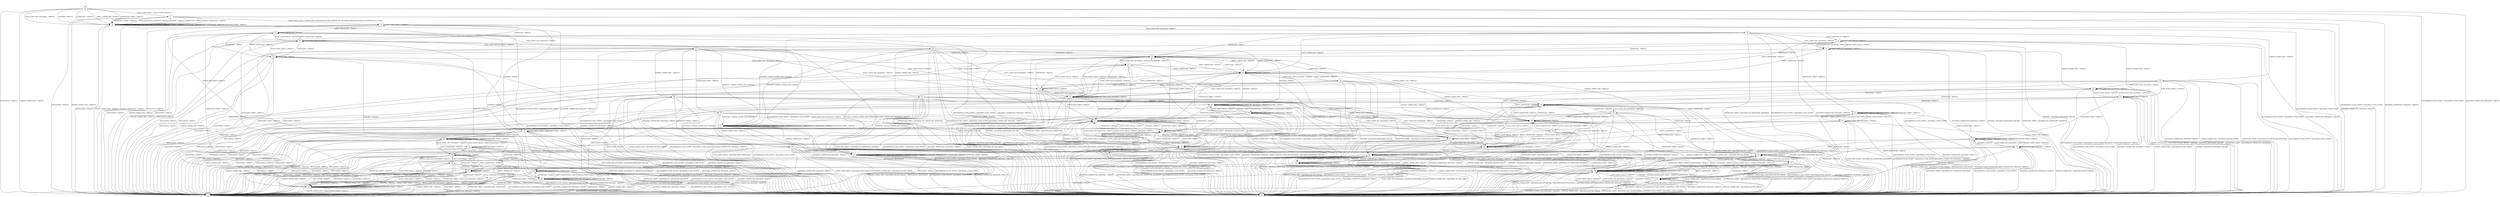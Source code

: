 digraph h8 {
s0 [label="s0"];
s1 [label="s1"];
s2 [label="s2"];
s3 [label="s3"];
s4 [label="s4"];
s5 [label="s5"];
s6 [label="s6"];
s7 [label="s7"];
s23 [label="s23"];
s24 [label="s24"];
s46 [label="s46"];
s8 [label="s8"];
s9 [label="s9"];
s10 [label="s10"];
s11 [label="s11"];
s12 [label="s12"];
s20 [label="s20"];
s29 [label="s29"];
s30 [label="s30"];
s31 [label="s31"];
s37 [label="s37"];
s38 [label="s38"];
s43 [label="s43"];
s53 [label="s53"];
s61 [label="s61"];
s62 [label="s62"];
s13 [label="s13"];
s14 [label="s14"];
s15 [label="s15"];
s16 [label="s16"];
s17 [label="s17"];
s21 [label="s21"];
s22 [label="s22"];
s25 [label="s25"];
s34 [label="s34"];
s35 [label="s35"];
s39 [label="s39"];
s40 [label="s40"];
s41 [label="s41"];
s47 [label="s47"];
s58 [label="s58"];
s59 [label="s59"];
s18 [label="s18"];
s19 [label="s19"];
s26 [label="s26"];
s28 [label="s28"];
s32 [label="s32"];
s36 [label="s36"];
s42 [label="s42"];
s44 [label="s44"];
s48 [label="s48"];
s49 [label="s49"];
s50 [label="s50"];
s60 [label="s60"];
s27 [label="s27"];
s33 [label="s33"];
s45 [label="s45"];
s51 [label="s51"];
s52 [label="s52"];
s54 [label="s54"];
s55 [label="s55"];
s56 [label="s56"];
s57 [label="s57"];
s0 -> s1 [label="ECDH_CLIENT_HELLO / HELLO_VERIFY_REQUEST+"];
s0 -> s2 [label="ECDH_CLIENT_KEY_EXCHANGE / TIMEOUT"];
s0 -> s3 [label="CHANGE_CIPHER_SPEC / TIMEOUT"];
s0 -> s2 [label="FINISHED / TIMEOUT"];
s0 -> s3 [label="APPLICATION / TIMEOUT"];
s0 -> s2 [label="CERTIFICATE / TIMEOUT"];
s0 -> s2 [label="EMPTY_CERTIFICATE / TIMEOUT"];
s0 -> s2 [label="CERTIFICATE_VERIFY / TIMEOUT"];
s0 -> s4 [label="Alert(WARNING,CLOSE_NOTIFY) / Alert(FATAL,CLOSE_NOTIFY)"];
s0 -> s4 [label="Alert(FATAL,UNEXPECTED_MESSAGE) / TIMEOUT"];
s1 -> s5 [label="ECDH_CLIENT_HELLO / SERVER_HELLO,CERTIFICATE,ECDHE_SERVER_KEY_EXCHANGE,CERTIFICATE_REQUEST,SERVER_HELLO_DONE"];
s1 -> s2 [label="ECDH_CLIENT_KEY_EXCHANGE / TIMEOUT"];
s1 -> s3 [label="CHANGE_CIPHER_SPEC / TIMEOUT"];
s1 -> s2 [label="FINISHED / TIMEOUT"];
s1 -> s3 [label="APPLICATION / TIMEOUT"];
s1 -> s2 [label="CERTIFICATE / TIMEOUT"];
s1 -> s2 [label="EMPTY_CERTIFICATE / TIMEOUT"];
s1 -> s2 [label="CERTIFICATE_VERIFY / TIMEOUT"];
s1 -> s4 [label="Alert(WARNING,CLOSE_NOTIFY) / Alert(FATAL,CLOSE_NOTIFY)"];
s1 -> s4 [label="Alert(FATAL,UNEXPECTED_MESSAGE) / TIMEOUT"];
s2 -> s2 [label="ECDH_CLIENT_HELLO / TIMEOUT"];
s2 -> s2 [label="ECDH_CLIENT_KEY_EXCHANGE / TIMEOUT"];
s2 -> s3 [label="CHANGE_CIPHER_SPEC / TIMEOUT"];
s2 -> s2 [label="FINISHED / TIMEOUT"];
s2 -> s3 [label="APPLICATION / TIMEOUT"];
s2 -> s2 [label="CERTIFICATE / TIMEOUT"];
s2 -> s2 [label="EMPTY_CERTIFICATE / TIMEOUT"];
s2 -> s2 [label="CERTIFICATE_VERIFY / TIMEOUT"];
s2 -> s4 [label="Alert(WARNING,CLOSE_NOTIFY) / Alert(FATAL,CLOSE_NOTIFY)"];
s2 -> s4 [label="Alert(FATAL,UNEXPECTED_MESSAGE) / TIMEOUT"];
s3 -> s3 [label="ECDH_CLIENT_HELLO / TIMEOUT"];
s3 -> s3 [label="ECDH_CLIENT_KEY_EXCHANGE / TIMEOUT"];
s3 -> s3 [label="CHANGE_CIPHER_SPEC / TIMEOUT"];
s3 -> s3 [label="FINISHED / TIMEOUT"];
s3 -> s3 [label="APPLICATION / TIMEOUT"];
s3 -> s3 [label="CERTIFICATE / TIMEOUT"];
s3 -> s3 [label="EMPTY_CERTIFICATE / TIMEOUT"];
s3 -> s3 [label="CERTIFICATE_VERIFY / TIMEOUT"];
s3 -> s3 [label="Alert(WARNING,CLOSE_NOTIFY) / TIMEOUT"];
s3 -> s3 [label="Alert(FATAL,UNEXPECTED_MESSAGE) / TIMEOUT"];
s4 -> s4 [label="ECDH_CLIENT_HELLO / SOCKET_CLOSED"];
s4 -> s4 [label="ECDH_CLIENT_KEY_EXCHANGE / SOCKET_CLOSED"];
s4 -> s4 [label="CHANGE_CIPHER_SPEC / SOCKET_CLOSED"];
s4 -> s4 [label="FINISHED / SOCKET_CLOSED"];
s4 -> s4 [label="APPLICATION / SOCKET_CLOSED"];
s4 -> s4 [label="CERTIFICATE / SOCKET_CLOSED"];
s4 -> s4 [label="EMPTY_CERTIFICATE / SOCKET_CLOSED"];
s4 -> s4 [label="CERTIFICATE_VERIFY / SOCKET_CLOSED"];
s4 -> s4 [label="Alert(WARNING,CLOSE_NOTIFY) / SOCKET_CLOSED"];
s4 -> s4 [label="Alert(FATAL,UNEXPECTED_MESSAGE) / SOCKET_CLOSED"];
s5 -> s5 [label="ECDH_CLIENT_HELLO / TIMEOUT"];
s5 -> s6 [label="ECDH_CLIENT_KEY_EXCHANGE / TIMEOUT"];
s5 -> s3 [label="CHANGE_CIPHER_SPEC / TIMEOUT"];
s5 -> s7 [label="FINISHED / TIMEOUT"];
s5 -> s3 [label="APPLICATION / TIMEOUT"];
s5 -> s46 [label="CERTIFICATE / TIMEOUT"];
s5 -> s23 [label="EMPTY_CERTIFICATE / TIMEOUT"];
s5 -> s24 [label="CERTIFICATE_VERIFY / TIMEOUT"];
s5 -> s4 [label="Alert(WARNING,CLOSE_NOTIFY) / Alert(FATAL,CLOSE_NOTIFY)"];
s5 -> s4 [label="Alert(FATAL,UNEXPECTED_MESSAGE) / TIMEOUT"];
s6 -> s8 [label="ECDH_CLIENT_HELLO / TIMEOUT"];
s6 -> s9 [label="ECDH_CLIENT_KEY_EXCHANGE / TIMEOUT"];
s6 -> s10 [label="CHANGE_CIPHER_SPEC / TIMEOUT"];
s6 -> s11 [label="FINISHED / CHANGE_CIPHER_SPEC,FINISHED"];
s6 -> s3 [label="APPLICATION / TIMEOUT"];
s6 -> s12 [label="CERTIFICATE / TIMEOUT"];
s6 -> s20 [label="EMPTY_CERTIFICATE / TIMEOUT"];
s6 -> s4 [label="CERTIFICATE_VERIFY / Alert(FATAL,NO_CERTIFICATE_RESERVED)"];
s6 -> s4 [label="Alert(WARNING,CLOSE_NOTIFY) / Alert(FATAL,CLOSE_NOTIFY)"];
s6 -> s4 [label="Alert(FATAL,UNEXPECTED_MESSAGE) / TIMEOUT"];
s7 -> s7 [label="ECDH_CLIENT_HELLO / TIMEOUT"];
s7 -> s4 [label="ECDH_CLIENT_KEY_EXCHANGE / Alert(FATAL,HANDSHAKE_FAILURE)"];
s7 -> s3 [label="CHANGE_CIPHER_SPEC / TIMEOUT"];
s7 -> s7 [label="FINISHED / TIMEOUT"];
s7 -> s3 [label="APPLICATION / TIMEOUT"];
s7 -> s61 [label="CERTIFICATE / TIMEOUT"];
s7 -> s61 [label="EMPTY_CERTIFICATE / TIMEOUT"];
s7 -> s24 [label="CERTIFICATE_VERIFY / TIMEOUT"];
s7 -> s4 [label="Alert(WARNING,CLOSE_NOTIFY) / Alert(FATAL,CLOSE_NOTIFY)"];
s7 -> s4 [label="Alert(FATAL,UNEXPECTED_MESSAGE) / TIMEOUT"];
s23 -> s46 [label="ECDH_CLIENT_HELLO / TIMEOUT"];
s23 -> s29 [label="ECDH_CLIENT_KEY_EXCHANGE / TIMEOUT"];
s23 -> s3 [label="CHANGE_CIPHER_SPEC / TIMEOUT"];
s23 -> s43 [label="FINISHED / TIMEOUT"];
s23 -> s3 [label="APPLICATION / TIMEOUT"];
s23 -> s30 [label="CERTIFICATE / TIMEOUT"];
s23 -> s23 [label="EMPTY_CERTIFICATE / TIMEOUT"];
s23 -> s62 [label="CERTIFICATE_VERIFY / TIMEOUT"];
s23 -> s4 [label="Alert(WARNING,CLOSE_NOTIFY) / Alert(FATAL,CLOSE_NOTIFY)"];
s23 -> s4 [label="Alert(FATAL,UNEXPECTED_MESSAGE) / TIMEOUT"];
s24 -> s24 [label="ECDH_CLIENT_HELLO / TIMEOUT"];
s24 -> s31 [label="ECDH_CLIENT_KEY_EXCHANGE / TIMEOUT"];
s24 -> s3 [label="CHANGE_CIPHER_SPEC / TIMEOUT"];
s24 -> s24 [label="FINISHED / TIMEOUT"];
s24 -> s3 [label="APPLICATION / TIMEOUT"];
s24 -> s37 [label="CERTIFICATE / TIMEOUT"];
s24 -> s38 [label="EMPTY_CERTIFICATE / TIMEOUT"];
s24 -> s24 [label="CERTIFICATE_VERIFY / TIMEOUT"];
s24 -> s4 [label="Alert(WARNING,CLOSE_NOTIFY) / Alert(FATAL,CLOSE_NOTIFY)"];
s24 -> s4 [label="Alert(FATAL,UNEXPECTED_MESSAGE) / TIMEOUT"];
s46 -> s46 [label="ECDH_CLIENT_HELLO / TIMEOUT"];
s46 -> s53 [label="ECDH_CLIENT_KEY_EXCHANGE / TIMEOUT"];
s46 -> s3 [label="CHANGE_CIPHER_SPEC / TIMEOUT"];
s46 -> s43 [label="FINISHED / TIMEOUT"];
s46 -> s3 [label="APPLICATION / TIMEOUT"];
s46 -> s30 [label="CERTIFICATE / TIMEOUT"];
s46 -> s23 [label="EMPTY_CERTIFICATE / TIMEOUT"];
s46 -> s62 [label="CERTIFICATE_VERIFY / TIMEOUT"];
s46 -> s4 [label="Alert(WARNING,CLOSE_NOTIFY) / Alert(FATAL,CLOSE_NOTIFY)"];
s46 -> s4 [label="Alert(FATAL,UNEXPECTED_MESSAGE) / TIMEOUT"];
s8 -> s8 [label="ECDH_CLIENT_HELLO / TIMEOUT"];
s8 -> s9 [label="ECDH_CLIENT_KEY_EXCHANGE / TIMEOUT"];
s8 -> s13 [label="CHANGE_CIPHER_SPEC / TIMEOUT"];
s8 -> s4 [label="FINISHED / Alert(FATAL,HANDSHAKE_FAILURE)"];
s8 -> s3 [label="APPLICATION / TIMEOUT"];
s8 -> s12 [label="CERTIFICATE / TIMEOUT"];
s8 -> s20 [label="EMPTY_CERTIFICATE / TIMEOUT"];
s8 -> s25 [label="CERTIFICATE_VERIFY / TIMEOUT"];
s8 -> s4 [label="Alert(WARNING,CLOSE_NOTIFY) / Alert(FATAL,CLOSE_NOTIFY)"];
s8 -> s4 [label="Alert(FATAL,UNEXPECTED_MESSAGE) / TIMEOUT"];
s9 -> s8 [label="ECDH_CLIENT_HELLO / TIMEOUT"];
s9 -> s9 [label="ECDH_CLIENT_KEY_EXCHANGE / TIMEOUT"];
s9 -> s14 [label="CHANGE_CIPHER_SPEC / TIMEOUT"];
s9 -> s4 [label="FINISHED / Alert(FATAL,HANDSHAKE_FAILURE)"];
s9 -> s3 [label="APPLICATION / TIMEOUT"];
s9 -> s12 [label="CERTIFICATE / TIMEOUT"];
s9 -> s20 [label="EMPTY_CERTIFICATE / TIMEOUT"];
s9 -> s4 [label="CERTIFICATE_VERIFY / Alert(FATAL,NO_CERTIFICATE_RESERVED)"];
s9 -> s4 [label="Alert(WARNING,CLOSE_NOTIFY) / Alert(FATAL,CLOSE_NOTIFY)"];
s9 -> s4 [label="Alert(FATAL,UNEXPECTED_MESSAGE) / TIMEOUT"];
s10 -> s13 [label="ECDH_CLIENT_HELLO / TIMEOUT"];
s10 -> s14 [label="ECDH_CLIENT_KEY_EXCHANGE / TIMEOUT"];
s10 -> s4 [label="CHANGE_CIPHER_SPEC / Alert(FATAL,DECODE_ERROR)"];
s10 -> s15 [label="FINISHED / CHANGE_CIPHER_SPEC,FINISHED"];
s10 -> s3 [label="APPLICATION / TIMEOUT"];
s10 -> s16 [label="CERTIFICATE / TIMEOUT"];
s10 -> s35 [label="EMPTY_CERTIFICATE / TIMEOUT"];
s10 -> s4 [label="CERTIFICATE_VERIFY / Alert(FATAL,NO_CERTIFICATE_RESERVED)"];
s10 -> s4 [label="Alert(WARNING,CLOSE_NOTIFY) / Alert(FATAL,CLOSE_NOTIFY)"];
s10 -> s4 [label="Alert(FATAL,UNEXPECTED_MESSAGE) / TIMEOUT"];
s11 -> s11 [label="ECDH_CLIENT_HELLO / TIMEOUT"];
s11 -> s11 [label="ECDH_CLIENT_KEY_EXCHANGE / TIMEOUT"];
s11 -> s15 [label="CHANGE_CIPHER_SPEC / TIMEOUT"];
s11 -> s11 [label="FINISHED / TIMEOUT"];
s11 -> s4 [label="APPLICATION / APPLICATION"];
s11 -> s11 [label="CERTIFICATE / TIMEOUT"];
s11 -> s11 [label="EMPTY_CERTIFICATE / TIMEOUT"];
s11 -> s11 [label="CERTIFICATE_VERIFY / TIMEOUT"];
s11 -> s4 [label="Alert(WARNING,CLOSE_NOTIFY) / Alert(FATAL,CLOSE_NOTIFY)"];
s11 -> s4 [label="Alert(FATAL,UNEXPECTED_MESSAGE) / TIMEOUT"];
s12 -> s21 [label="ECDH_CLIENT_HELLO / TIMEOUT"];
s12 -> s17 [label="ECDH_CLIENT_KEY_EXCHANGE / TIMEOUT"];
s12 -> s16 [label="CHANGE_CIPHER_SPEC / TIMEOUT"];
s12 -> s41 [label="FINISHED / TIMEOUT"];
s12 -> s3 [label="APPLICATION / TIMEOUT"];
s12 -> s12 [label="CERTIFICATE / TIMEOUT"];
s12 -> s20 [label="EMPTY_CERTIFICATE / TIMEOUT"];
s12 -> s47 [label="CERTIFICATE_VERIFY / TIMEOUT"];
s12 -> s4 [label="Alert(WARNING,CLOSE_NOTIFY) / Alert(FATAL,CLOSE_NOTIFY)"];
s12 -> s4 [label="Alert(FATAL,UNEXPECTED_MESSAGE) / TIMEOUT"];
s20 -> s21 [label="ECDH_CLIENT_HELLO / TIMEOUT"];
s20 -> s22 [label="ECDH_CLIENT_KEY_EXCHANGE / TIMEOUT"];
s20 -> s35 [label="CHANGE_CIPHER_SPEC / TIMEOUT"];
s20 -> s41 [label="FINISHED / TIMEOUT"];
s20 -> s3 [label="APPLICATION / TIMEOUT"];
s20 -> s12 [label="CERTIFICATE / TIMEOUT"];
s20 -> s20 [label="EMPTY_CERTIFICATE / TIMEOUT"];
s20 -> s47 [label="CERTIFICATE_VERIFY / TIMEOUT"];
s20 -> s4 [label="Alert(WARNING,CLOSE_NOTIFY) / Alert(FATAL,CLOSE_NOTIFY)"];
s20 -> s4 [label="Alert(FATAL,UNEXPECTED_MESSAGE) / TIMEOUT"];
s29 -> s19 [label="ECDH_CLIENT_HELLO / TIMEOUT"];
s29 -> s21 [label="ECDH_CLIENT_KEY_EXCHANGE / TIMEOUT"];
s29 -> s34 [label="CHANGE_CIPHER_SPEC / TIMEOUT"];
s29 -> s11 [label="FINISHED / CHANGE_CIPHER_SPEC,FINISHED"];
s29 -> s3 [label="APPLICATION / TIMEOUT"];
s29 -> s12 [label="CERTIFICATE / TIMEOUT"];
s29 -> s20 [label="EMPTY_CERTIFICATE / TIMEOUT"];
s29 -> s4 [label="CERTIFICATE_VERIFY / Alert(FATAL,NO_CERTIFICATE_RESERVED)"];
s29 -> s4 [label="Alert(WARNING,CLOSE_NOTIFY) / Alert(FATAL,CLOSE_NOTIFY)"];
s29 -> s4 [label="Alert(FATAL,UNEXPECTED_MESSAGE) / TIMEOUT"];
s30 -> s46 [label="ECDH_CLIENT_HELLO / TIMEOUT"];
s30 -> s17 [label="ECDH_CLIENT_KEY_EXCHANGE / TIMEOUT"];
s30 -> s3 [label="CHANGE_CIPHER_SPEC / TIMEOUT"];
s30 -> s43 [label="FINISHED / TIMEOUT"];
s30 -> s3 [label="APPLICATION / TIMEOUT"];
s30 -> s30 [label="CERTIFICATE / TIMEOUT"];
s30 -> s23 [label="EMPTY_CERTIFICATE / TIMEOUT"];
s30 -> s62 [label="CERTIFICATE_VERIFY / TIMEOUT"];
s30 -> s4 [label="Alert(WARNING,CLOSE_NOTIFY) / Alert(FATAL,CLOSE_NOTIFY)"];
s30 -> s4 [label="Alert(FATAL,UNEXPECTED_MESSAGE) / TIMEOUT"];
s31 -> s24 [label="ECDH_CLIENT_HELLO / TIMEOUT"];
s31 -> s31 [label="ECDH_CLIENT_KEY_EXCHANGE / TIMEOUT"];
s31 -> s3 [label="CHANGE_CIPHER_SPEC / TIMEOUT"];
s31 -> s24 [label="FINISHED / TIMEOUT"];
s31 -> s3 [label="APPLICATION / TIMEOUT"];
s31 -> s37 [label="CERTIFICATE / TIMEOUT"];
s31 -> s38 [label="EMPTY_CERTIFICATE / TIMEOUT"];
s31 -> s4 [label="CERTIFICATE_VERIFY / Alert(FATAL,NO_CERTIFICATE_RESERVED)"];
s31 -> s4 [label="Alert(WARNING,CLOSE_NOTIFY) / Alert(FATAL,CLOSE_NOTIFY)"];
s31 -> s4 [label="Alert(FATAL,UNEXPECTED_MESSAGE) / TIMEOUT"];
s37 -> s62 [label="ECDH_CLIENT_HELLO / TIMEOUT"];
s37 -> s39 [label="ECDH_CLIENT_KEY_EXCHANGE / TIMEOUT"];
s37 -> s3 [label="CHANGE_CIPHER_SPEC / TIMEOUT"];
s37 -> s62 [label="FINISHED / TIMEOUT"];
s37 -> s3 [label="APPLICATION / TIMEOUT"];
s37 -> s37 [label="CERTIFICATE / TIMEOUT"];
s37 -> s38 [label="EMPTY_CERTIFICATE / TIMEOUT"];
s37 -> s62 [label="CERTIFICATE_VERIFY / TIMEOUT"];
s37 -> s4 [label="Alert(WARNING,CLOSE_NOTIFY) / Alert(FATAL,CLOSE_NOTIFY)"];
s37 -> s4 [label="Alert(FATAL,UNEXPECTED_MESSAGE) / TIMEOUT"];
s38 -> s62 [label="ECDH_CLIENT_HELLO / TIMEOUT"];
s38 -> s40 [label="ECDH_CLIENT_KEY_EXCHANGE / TIMEOUT"];
s38 -> s3 [label="CHANGE_CIPHER_SPEC / TIMEOUT"];
s38 -> s62 [label="FINISHED / TIMEOUT"];
s38 -> s3 [label="APPLICATION / TIMEOUT"];
s38 -> s37 [label="CERTIFICATE / TIMEOUT"];
s38 -> s38 [label="EMPTY_CERTIFICATE / TIMEOUT"];
s38 -> s62 [label="CERTIFICATE_VERIFY / TIMEOUT"];
s38 -> s4 [label="Alert(WARNING,CLOSE_NOTIFY) / Alert(FATAL,CLOSE_NOTIFY)"];
s38 -> s4 [label="Alert(FATAL,UNEXPECTED_MESSAGE) / TIMEOUT"];
s43 -> s43 [label="ECDH_CLIENT_HELLO / TIMEOUT"];
s43 -> s43 [label="ECDH_CLIENT_KEY_EXCHANGE / TIMEOUT"];
s43 -> s3 [label="CHANGE_CIPHER_SPEC / TIMEOUT"];
s43 -> s43 [label="FINISHED / TIMEOUT"];
s43 -> s3 [label="APPLICATION / TIMEOUT"];
s43 -> s61 [label="CERTIFICATE / TIMEOUT"];
s43 -> s61 [label="EMPTY_CERTIFICATE / TIMEOUT"];
s43 -> s62 [label="CERTIFICATE_VERIFY / TIMEOUT"];
s43 -> s4 [label="Alert(WARNING,CLOSE_NOTIFY) / Alert(FATAL,CLOSE_NOTIFY)"];
s43 -> s4 [label="Alert(FATAL,UNEXPECTED_MESSAGE) / TIMEOUT"];
s53 -> s19 [label="ECDH_CLIENT_HELLO / TIMEOUT"];
s53 -> s21 [label="ECDH_CLIENT_KEY_EXCHANGE / TIMEOUT"];
s53 -> s58 [label="CHANGE_CIPHER_SPEC / TIMEOUT"];
s53 -> s11 [label="FINISHED / CHANGE_CIPHER_SPEC,FINISHED"];
s53 -> s3 [label="APPLICATION / TIMEOUT"];
s53 -> s12 [label="CERTIFICATE / TIMEOUT"];
s53 -> s20 [label="EMPTY_CERTIFICATE / TIMEOUT"];
s53 -> s59 [label="CERTIFICATE_VERIFY / TIMEOUT"];
s53 -> s4 [label="Alert(WARNING,CLOSE_NOTIFY) / Alert(FATAL,CLOSE_NOTIFY)"];
s53 -> s4 [label="Alert(FATAL,UNEXPECTED_MESSAGE) / TIMEOUT"];
s61 -> s43 [label="ECDH_CLIENT_HELLO / TIMEOUT"];
s61 -> s4 [label="ECDH_CLIENT_KEY_EXCHANGE / Alert(FATAL,HANDSHAKE_FAILURE)"];
s61 -> s3 [label="CHANGE_CIPHER_SPEC / TIMEOUT"];
s61 -> s43 [label="FINISHED / TIMEOUT"];
s61 -> s3 [label="APPLICATION / TIMEOUT"];
s61 -> s61 [label="CERTIFICATE / TIMEOUT"];
s61 -> s61 [label="EMPTY_CERTIFICATE / TIMEOUT"];
s61 -> s62 [label="CERTIFICATE_VERIFY / TIMEOUT"];
s61 -> s4 [label="Alert(WARNING,CLOSE_NOTIFY) / Alert(FATAL,CLOSE_NOTIFY)"];
s61 -> s4 [label="Alert(FATAL,UNEXPECTED_MESSAGE) / TIMEOUT"];
s62 -> s62 [label="ECDH_CLIENT_HELLO / TIMEOUT"];
s62 -> s62 [label="ECDH_CLIENT_KEY_EXCHANGE / TIMEOUT"];
s62 -> s3 [label="CHANGE_CIPHER_SPEC / TIMEOUT"];
s62 -> s62 [label="FINISHED / TIMEOUT"];
s62 -> s3 [label="APPLICATION / TIMEOUT"];
s62 -> s37 [label="CERTIFICATE / TIMEOUT"];
s62 -> s38 [label="EMPTY_CERTIFICATE / TIMEOUT"];
s62 -> s62 [label="CERTIFICATE_VERIFY / TIMEOUT"];
s62 -> s4 [label="Alert(WARNING,CLOSE_NOTIFY) / Alert(FATAL,CLOSE_NOTIFY)"];
s62 -> s4 [label="Alert(FATAL,UNEXPECTED_MESSAGE) / TIMEOUT"];
s13 -> s13 [label="ECDH_CLIENT_HELLO / TIMEOUT"];
s13 -> s14 [label="ECDH_CLIENT_KEY_EXCHANGE / TIMEOUT"];
s13 -> s4 [label="CHANGE_CIPHER_SPEC / Alert(FATAL,DECODE_ERROR)"];
s13 -> s4 [label="FINISHED / Alert(FATAL,HANDSHAKE_FAILURE)"];
s13 -> s3 [label="APPLICATION / TIMEOUT"];
s13 -> s16 [label="CERTIFICATE / TIMEOUT"];
s13 -> s35 [label="EMPTY_CERTIFICATE / TIMEOUT"];
s13 -> s26 [label="CERTIFICATE_VERIFY / TIMEOUT"];
s13 -> s4 [label="Alert(WARNING,CLOSE_NOTIFY) / Alert(FATAL,CLOSE_NOTIFY)"];
s13 -> s4 [label="Alert(FATAL,UNEXPECTED_MESSAGE) / TIMEOUT"];
s14 -> s13 [label="ECDH_CLIENT_HELLO / TIMEOUT"];
s14 -> s14 [label="ECDH_CLIENT_KEY_EXCHANGE / TIMEOUT"];
s14 -> s4 [label="CHANGE_CIPHER_SPEC / Alert(FATAL,DECODE_ERROR)"];
s14 -> s4 [label="FINISHED / Alert(FATAL,HANDSHAKE_FAILURE)"];
s14 -> s3 [label="APPLICATION / TIMEOUT"];
s14 -> s16 [label="CERTIFICATE / TIMEOUT"];
s14 -> s35 [label="EMPTY_CERTIFICATE / TIMEOUT"];
s14 -> s4 [label="CERTIFICATE_VERIFY / Alert(FATAL,NO_CERTIFICATE_RESERVED)"];
s14 -> s4 [label="Alert(WARNING,CLOSE_NOTIFY) / Alert(FATAL,CLOSE_NOTIFY)"];
s14 -> s4 [label="Alert(FATAL,UNEXPECTED_MESSAGE) / TIMEOUT"];
s15 -> s15 [label="ECDH_CLIENT_HELLO / TIMEOUT"];
s15 -> s15 [label="ECDH_CLIENT_KEY_EXCHANGE / TIMEOUT"];
s15 -> s4 [label="CHANGE_CIPHER_SPEC / Alert(FATAL,DECODE_ERROR)"];
s15 -> s15 [label="FINISHED / TIMEOUT"];
s15 -> s4 [label="APPLICATION / APPLICATION"];
s15 -> s15 [label="CERTIFICATE / TIMEOUT"];
s15 -> s15 [label="EMPTY_CERTIFICATE / TIMEOUT"];
s15 -> s15 [label="CERTIFICATE_VERIFY / TIMEOUT"];
s15 -> s4 [label="Alert(WARNING,CLOSE_NOTIFY) / Alert(FATAL,CLOSE_NOTIFY)"];
s15 -> s4 [label="Alert(FATAL,UNEXPECTED_MESSAGE) / TIMEOUT"];
s16 -> s36 [label="ECDH_CLIENT_HELLO / TIMEOUT"];
s16 -> s18 [label="ECDH_CLIENT_KEY_EXCHANGE / TIMEOUT"];
s16 -> s4 [label="CHANGE_CIPHER_SPEC / Alert(FATAL,DECODE_ERROR)"];
s16 -> s42 [label="FINISHED / TIMEOUT"];
s16 -> s3 [label="APPLICATION / TIMEOUT"];
s16 -> s16 [label="CERTIFICATE / TIMEOUT"];
s16 -> s35 [label="EMPTY_CERTIFICATE / TIMEOUT"];
s16 -> s48 [label="CERTIFICATE_VERIFY / TIMEOUT"];
s16 -> s4 [label="Alert(WARNING,CLOSE_NOTIFY) / Alert(FATAL,CLOSE_NOTIFY)"];
s16 -> s4 [label="Alert(FATAL,UNEXPECTED_MESSAGE) / TIMEOUT"];
s17 -> s19 [label="ECDH_CLIENT_HELLO / TIMEOUT"];
s17 -> s21 [label="ECDH_CLIENT_KEY_EXCHANGE / TIMEOUT"];
s17 -> s18 [label="CHANGE_CIPHER_SPEC / TIMEOUT"];
s17 -> s4 [label="FINISHED / Alert(FATAL,HANDSHAKE_FAILURE)"];
s17 -> s3 [label="APPLICATION / TIMEOUT"];
s17 -> s12 [label="CERTIFICATE / TIMEOUT"];
s17 -> s20 [label="EMPTY_CERTIFICATE / TIMEOUT"];
s17 -> s4 [label="CERTIFICATE_VERIFY / Alert(FATAL,BAD_CERTIFICATE)"];
s17 -> s4 [label="Alert(WARNING,CLOSE_NOTIFY) / Alert(FATAL,CLOSE_NOTIFY)"];
s17 -> s4 [label="Alert(FATAL,UNEXPECTED_MESSAGE) / TIMEOUT"];
s21 -> s21 [label="ECDH_CLIENT_HELLO / TIMEOUT"];
s21 -> s21 [label="ECDH_CLIENT_KEY_EXCHANGE / TIMEOUT"];
s21 -> s36 [label="CHANGE_CIPHER_SPEC / TIMEOUT"];
s21 -> s41 [label="FINISHED / TIMEOUT"];
s21 -> s3 [label="APPLICATION / TIMEOUT"];
s21 -> s12 [label="CERTIFICATE / TIMEOUT"];
s21 -> s20 [label="EMPTY_CERTIFICATE / TIMEOUT"];
s21 -> s47 [label="CERTIFICATE_VERIFY / TIMEOUT"];
s21 -> s4 [label="Alert(WARNING,CLOSE_NOTIFY) / Alert(FATAL,CLOSE_NOTIFY)"];
s21 -> s4 [label="Alert(FATAL,UNEXPECTED_MESSAGE) / TIMEOUT"];
s22 -> s19 [label="ECDH_CLIENT_HELLO / TIMEOUT"];
s22 -> s21 [label="ECDH_CLIENT_KEY_EXCHANGE / TIMEOUT"];
s22 -> s28 [label="CHANGE_CIPHER_SPEC / TIMEOUT"];
s22 -> s4 [label="FINISHED / Alert(FATAL,HANDSHAKE_FAILURE)"];
s22 -> s3 [label="APPLICATION / TIMEOUT"];
s22 -> s12 [label="CERTIFICATE / TIMEOUT"];
s22 -> s20 [label="EMPTY_CERTIFICATE / TIMEOUT"];
s22 -> s4 [label="CERTIFICATE_VERIFY / Alert(FATAL,NO_CERTIFICATE_RESERVED)"];
s22 -> s4 [label="Alert(WARNING,CLOSE_NOTIFY) / Alert(FATAL,CLOSE_NOTIFY)"];
s22 -> s4 [label="Alert(FATAL,UNEXPECTED_MESSAGE) / TIMEOUT"];
s25 -> s25 [label="ECDH_CLIENT_HELLO / TIMEOUT"];
s25 -> s32 [label="ECDH_CLIENT_KEY_EXCHANGE / TIMEOUT"];
s25 -> s26 [label="CHANGE_CIPHER_SPEC / TIMEOUT"];
s25 -> s25 [label="FINISHED / TIMEOUT"];
s25 -> s3 [label="APPLICATION / TIMEOUT"];
s25 -> s49 [label="CERTIFICATE / TIMEOUT"];
s25 -> s50 [label="EMPTY_CERTIFICATE / TIMEOUT"];
s25 -> s25 [label="CERTIFICATE_VERIFY / TIMEOUT"];
s25 -> s4 [label="Alert(WARNING,CLOSE_NOTIFY) / Alert(FATAL,CLOSE_NOTIFY)"];
s25 -> s4 [label="Alert(FATAL,UNEXPECTED_MESSAGE) / TIMEOUT"];
s34 -> s27 [label="ECDH_CLIENT_HELLO / TIMEOUT"];
s34 -> s36 [label="ECDH_CLIENT_KEY_EXCHANGE / TIMEOUT"];
s34 -> s4 [label="CHANGE_CIPHER_SPEC / Alert(FATAL,DECODE_ERROR)"];
s34 -> s15 [label="FINISHED / CHANGE_CIPHER_SPEC,FINISHED"];
s34 -> s3 [label="APPLICATION / TIMEOUT"];
s34 -> s16 [label="CERTIFICATE / TIMEOUT"];
s34 -> s35 [label="EMPTY_CERTIFICATE / TIMEOUT"];
s34 -> s4 [label="CERTIFICATE_VERIFY / Alert(FATAL,NO_CERTIFICATE_RESERVED)"];
s34 -> s4 [label="Alert(WARNING,CLOSE_NOTIFY) / Alert(FATAL,CLOSE_NOTIFY)"];
s34 -> s4 [label="Alert(FATAL,UNEXPECTED_MESSAGE) / TIMEOUT"];
s35 -> s36 [label="ECDH_CLIENT_HELLO / TIMEOUT"];
s35 -> s28 [label="ECDH_CLIENT_KEY_EXCHANGE / TIMEOUT"];
s35 -> s4 [label="CHANGE_CIPHER_SPEC / Alert(FATAL,DECODE_ERROR)"];
s35 -> s42 [label="FINISHED / TIMEOUT"];
s35 -> s3 [label="APPLICATION / TIMEOUT"];
s35 -> s16 [label="CERTIFICATE / TIMEOUT"];
s35 -> s35 [label="EMPTY_CERTIFICATE / TIMEOUT"];
s35 -> s48 [label="CERTIFICATE_VERIFY / TIMEOUT"];
s35 -> s4 [label="Alert(WARNING,CLOSE_NOTIFY) / Alert(FATAL,CLOSE_NOTIFY)"];
s35 -> s4 [label="Alert(FATAL,UNEXPECTED_MESSAGE) / TIMEOUT"];
s39 -> s62 [label="ECDH_CLIENT_HELLO / TIMEOUT"];
s39 -> s62 [label="ECDH_CLIENT_KEY_EXCHANGE / TIMEOUT"];
s39 -> s3 [label="CHANGE_CIPHER_SPEC / TIMEOUT"];
s39 -> s62 [label="FINISHED / TIMEOUT"];
s39 -> s3 [label="APPLICATION / TIMEOUT"];
s39 -> s37 [label="CERTIFICATE / TIMEOUT"];
s39 -> s38 [label="EMPTY_CERTIFICATE / TIMEOUT"];
s39 -> s4 [label="CERTIFICATE_VERIFY / Alert(FATAL,BAD_CERTIFICATE)"];
s39 -> s4 [label="Alert(WARNING,CLOSE_NOTIFY) / Alert(FATAL,CLOSE_NOTIFY)"];
s39 -> s4 [label="Alert(FATAL,UNEXPECTED_MESSAGE) / TIMEOUT"];
s40 -> s62 [label="ECDH_CLIENT_HELLO / TIMEOUT"];
s40 -> s62 [label="ECDH_CLIENT_KEY_EXCHANGE / TIMEOUT"];
s40 -> s3 [label="CHANGE_CIPHER_SPEC / TIMEOUT"];
s40 -> s62 [label="FINISHED / TIMEOUT"];
s40 -> s3 [label="APPLICATION / TIMEOUT"];
s40 -> s37 [label="CERTIFICATE / TIMEOUT"];
s40 -> s38 [label="EMPTY_CERTIFICATE / TIMEOUT"];
s40 -> s4 [label="CERTIFICATE_VERIFY / Alert(FATAL,NO_CERTIFICATE_RESERVED)"];
s40 -> s4 [label="Alert(WARNING,CLOSE_NOTIFY) / Alert(FATAL,CLOSE_NOTIFY)"];
s40 -> s4 [label="Alert(FATAL,UNEXPECTED_MESSAGE) / TIMEOUT"];
s41 -> s41 [label="ECDH_CLIENT_HELLO / TIMEOUT"];
s41 -> s41 [label="ECDH_CLIENT_KEY_EXCHANGE / TIMEOUT"];
s41 -> s42 [label="CHANGE_CIPHER_SPEC / TIMEOUT"];
s41 -> s41 [label="FINISHED / TIMEOUT"];
s41 -> s3 [label="APPLICATION / TIMEOUT"];
s41 -> s44 [label="CERTIFICATE / TIMEOUT"];
s41 -> s44 [label="EMPTY_CERTIFICATE / TIMEOUT"];
s41 -> s47 [label="CERTIFICATE_VERIFY / TIMEOUT"];
s41 -> s4 [label="Alert(WARNING,CLOSE_NOTIFY) / Alert(FATAL,CLOSE_NOTIFY)"];
s41 -> s4 [label="Alert(FATAL,UNEXPECTED_MESSAGE) / TIMEOUT"];
s47 -> s47 [label="ECDH_CLIENT_HELLO / TIMEOUT"];
s47 -> s47 [label="ECDH_CLIENT_KEY_EXCHANGE / TIMEOUT"];
s47 -> s48 [label="CHANGE_CIPHER_SPEC / TIMEOUT"];
s47 -> s47 [label="FINISHED / TIMEOUT"];
s47 -> s3 [label="APPLICATION / TIMEOUT"];
s47 -> s49 [label="CERTIFICATE / TIMEOUT"];
s47 -> s50 [label="EMPTY_CERTIFICATE / TIMEOUT"];
s47 -> s47 [label="CERTIFICATE_VERIFY / TIMEOUT"];
s47 -> s4 [label="Alert(WARNING,CLOSE_NOTIFY) / Alert(FATAL,CLOSE_NOTIFY)"];
s47 -> s4 [label="Alert(FATAL,UNEXPECTED_MESSAGE) / TIMEOUT"];
s58 -> s27 [label="ECDH_CLIENT_HELLO / TIMEOUT"];
s58 -> s36 [label="ECDH_CLIENT_KEY_EXCHANGE / TIMEOUT"];
s58 -> s4 [label="CHANGE_CIPHER_SPEC / Alert(FATAL,DECODE_ERROR)"];
s58 -> s15 [label="FINISHED / CHANGE_CIPHER_SPEC,FINISHED"];
s58 -> s3 [label="APPLICATION / TIMEOUT"];
s58 -> s16 [label="CERTIFICATE / TIMEOUT"];
s58 -> s35 [label="EMPTY_CERTIFICATE / TIMEOUT"];
s58 -> s60 [label="CERTIFICATE_VERIFY / TIMEOUT"];
s58 -> s4 [label="Alert(WARNING,CLOSE_NOTIFY) / Alert(FATAL,CLOSE_NOTIFY)"];
s58 -> s4 [label="Alert(FATAL,UNEXPECTED_MESSAGE) / TIMEOUT"];
s59 -> s4 [label="ECDH_CLIENT_HELLO / Alert(FATAL,BAD_CERTIFICATE)"];
s59 -> s47 [label="ECDH_CLIENT_KEY_EXCHANGE / TIMEOUT"];
s59 -> s60 [label="CHANGE_CIPHER_SPEC / TIMEOUT"];
s59 -> s11 [label="FINISHED / CHANGE_CIPHER_SPEC,FINISHED"];
s59 -> s3 [label="APPLICATION / TIMEOUT"];
s59 -> s49 [label="CERTIFICATE / TIMEOUT"];
s59 -> s50 [label="EMPTY_CERTIFICATE / TIMEOUT"];
s59 -> s47 [label="CERTIFICATE_VERIFY / TIMEOUT"];
s59 -> s4 [label="Alert(WARNING,CLOSE_NOTIFY) / Alert(FATAL,CLOSE_NOTIFY)"];
s59 -> s4 [label="Alert(FATAL,UNEXPECTED_MESSAGE) / TIMEOUT"];
s18 -> s27 [label="ECDH_CLIENT_HELLO / TIMEOUT"];
s18 -> s36 [label="ECDH_CLIENT_KEY_EXCHANGE / TIMEOUT"];
s18 -> s4 [label="CHANGE_CIPHER_SPEC / Alert(FATAL,DECODE_ERROR)"];
s18 -> s4 [label="FINISHED / Alert(FATAL,HANDSHAKE_FAILURE)"];
s18 -> s3 [label="APPLICATION / TIMEOUT"];
s18 -> s16 [label="CERTIFICATE / TIMEOUT"];
s18 -> s35 [label="EMPTY_CERTIFICATE / TIMEOUT"];
s18 -> s4 [label="CERTIFICATE_VERIFY / Alert(FATAL,BAD_CERTIFICATE)"];
s18 -> s4 [label="Alert(WARNING,CLOSE_NOTIFY) / Alert(FATAL,CLOSE_NOTIFY)"];
s18 -> s4 [label="Alert(FATAL,UNEXPECTED_MESSAGE) / TIMEOUT"];
s19 -> s19 [label="ECDH_CLIENT_HELLO / TIMEOUT"];
s19 -> s21 [label="ECDH_CLIENT_KEY_EXCHANGE / TIMEOUT"];
s19 -> s27 [label="CHANGE_CIPHER_SPEC / TIMEOUT"];
s19 -> s4 [label="FINISHED / Alert(FATAL,HANDSHAKE_FAILURE)"];
s19 -> s3 [label="APPLICATION / TIMEOUT"];
s19 -> s12 [label="CERTIFICATE / TIMEOUT"];
s19 -> s20 [label="EMPTY_CERTIFICATE / TIMEOUT"];
s19 -> s47 [label="CERTIFICATE_VERIFY / TIMEOUT"];
s19 -> s4 [label="Alert(WARNING,CLOSE_NOTIFY) / Alert(FATAL,CLOSE_NOTIFY)"];
s19 -> s4 [label="Alert(FATAL,UNEXPECTED_MESSAGE) / TIMEOUT"];
s26 -> s26 [label="ECDH_CLIENT_HELLO / TIMEOUT"];
s26 -> s33 [label="ECDH_CLIENT_KEY_EXCHANGE / TIMEOUT"];
s26 -> s4 [label="CHANGE_CIPHER_SPEC / Alert(FATAL,DECODE_ERROR)"];
s26 -> s26 [label="FINISHED / TIMEOUT"];
s26 -> s3 [label="APPLICATION / TIMEOUT"];
s26 -> s51 [label="CERTIFICATE / TIMEOUT"];
s26 -> s52 [label="EMPTY_CERTIFICATE / TIMEOUT"];
s26 -> s26 [label="CERTIFICATE_VERIFY / TIMEOUT"];
s26 -> s4 [label="Alert(WARNING,CLOSE_NOTIFY) / Alert(FATAL,CLOSE_NOTIFY)"];
s26 -> s4 [label="Alert(FATAL,UNEXPECTED_MESSAGE) / TIMEOUT"];
s28 -> s27 [label="ECDH_CLIENT_HELLO / TIMEOUT"];
s28 -> s36 [label="ECDH_CLIENT_KEY_EXCHANGE / TIMEOUT"];
s28 -> s4 [label="CHANGE_CIPHER_SPEC / Alert(FATAL,DECODE_ERROR)"];
s28 -> s4 [label="FINISHED / Alert(FATAL,HANDSHAKE_FAILURE)"];
s28 -> s3 [label="APPLICATION / TIMEOUT"];
s28 -> s16 [label="CERTIFICATE / TIMEOUT"];
s28 -> s35 [label="EMPTY_CERTIFICATE / TIMEOUT"];
s28 -> s4 [label="CERTIFICATE_VERIFY / Alert(FATAL,NO_CERTIFICATE_RESERVED)"];
s28 -> s4 [label="Alert(WARNING,CLOSE_NOTIFY) / Alert(FATAL,CLOSE_NOTIFY)"];
s28 -> s4 [label="Alert(FATAL,UNEXPECTED_MESSAGE) / TIMEOUT"];
s32 -> s25 [label="ECDH_CLIENT_HELLO / TIMEOUT"];
s32 -> s32 [label="ECDH_CLIENT_KEY_EXCHANGE / TIMEOUT"];
s32 -> s33 [label="CHANGE_CIPHER_SPEC / TIMEOUT"];
s32 -> s25 [label="FINISHED / TIMEOUT"];
s32 -> s3 [label="APPLICATION / TIMEOUT"];
s32 -> s49 [label="CERTIFICATE / TIMEOUT"];
s32 -> s50 [label="EMPTY_CERTIFICATE / TIMEOUT"];
s32 -> s4 [label="CERTIFICATE_VERIFY / Alert(FATAL,NO_CERTIFICATE_RESERVED)"];
s32 -> s4 [label="Alert(WARNING,CLOSE_NOTIFY) / Alert(FATAL,CLOSE_NOTIFY)"];
s32 -> s4 [label="Alert(FATAL,UNEXPECTED_MESSAGE) / TIMEOUT"];
s36 -> s36 [label="ECDH_CLIENT_HELLO / TIMEOUT"];
s36 -> s36 [label="ECDH_CLIENT_KEY_EXCHANGE / TIMEOUT"];
s36 -> s4 [label="CHANGE_CIPHER_SPEC / Alert(FATAL,DECODE_ERROR)"];
s36 -> s42 [label="FINISHED / TIMEOUT"];
s36 -> s3 [label="APPLICATION / TIMEOUT"];
s36 -> s16 [label="CERTIFICATE / TIMEOUT"];
s36 -> s35 [label="EMPTY_CERTIFICATE / TIMEOUT"];
s36 -> s48 [label="CERTIFICATE_VERIFY / TIMEOUT"];
s36 -> s4 [label="Alert(WARNING,CLOSE_NOTIFY) / Alert(FATAL,CLOSE_NOTIFY)"];
s36 -> s4 [label="Alert(FATAL,UNEXPECTED_MESSAGE) / TIMEOUT"];
s42 -> s42 [label="ECDH_CLIENT_HELLO / TIMEOUT"];
s42 -> s42 [label="ECDH_CLIENT_KEY_EXCHANGE / TIMEOUT"];
s42 -> s4 [label="CHANGE_CIPHER_SPEC / Alert(FATAL,DECODE_ERROR)"];
s42 -> s42 [label="FINISHED / TIMEOUT"];
s42 -> s3 [label="APPLICATION / TIMEOUT"];
s42 -> s45 [label="CERTIFICATE / TIMEOUT"];
s42 -> s45 [label="EMPTY_CERTIFICATE / TIMEOUT"];
s42 -> s48 [label="CERTIFICATE_VERIFY / TIMEOUT"];
s42 -> s4 [label="Alert(WARNING,CLOSE_NOTIFY) / Alert(FATAL,CLOSE_NOTIFY)"];
s42 -> s4 [label="Alert(FATAL,UNEXPECTED_MESSAGE) / TIMEOUT"];
s44 -> s41 [label="ECDH_CLIENT_HELLO / TIMEOUT"];
s44 -> s4 [label="ECDH_CLIENT_KEY_EXCHANGE / Alert(FATAL,HANDSHAKE_FAILURE)"];
s44 -> s45 [label="CHANGE_CIPHER_SPEC / TIMEOUT"];
s44 -> s41 [label="FINISHED / TIMEOUT"];
s44 -> s3 [label="APPLICATION / TIMEOUT"];
s44 -> s44 [label="CERTIFICATE / TIMEOUT"];
s44 -> s44 [label="EMPTY_CERTIFICATE / TIMEOUT"];
s44 -> s47 [label="CERTIFICATE_VERIFY / TIMEOUT"];
s44 -> s4 [label="Alert(WARNING,CLOSE_NOTIFY) / Alert(FATAL,CLOSE_NOTIFY)"];
s44 -> s4 [label="Alert(FATAL,UNEXPECTED_MESSAGE) / TIMEOUT"];
s48 -> s48 [label="ECDH_CLIENT_HELLO / TIMEOUT"];
s48 -> s48 [label="ECDH_CLIENT_KEY_EXCHANGE / TIMEOUT"];
s48 -> s4 [label="CHANGE_CIPHER_SPEC / Alert(FATAL,DECODE_ERROR)"];
s48 -> s48 [label="FINISHED / TIMEOUT"];
s48 -> s3 [label="APPLICATION / TIMEOUT"];
s48 -> s51 [label="CERTIFICATE / TIMEOUT"];
s48 -> s52 [label="EMPTY_CERTIFICATE / TIMEOUT"];
s48 -> s48 [label="CERTIFICATE_VERIFY / TIMEOUT"];
s48 -> s4 [label="Alert(WARNING,CLOSE_NOTIFY) / Alert(FATAL,CLOSE_NOTIFY)"];
s48 -> s4 [label="Alert(FATAL,UNEXPECTED_MESSAGE) / TIMEOUT"];
s49 -> s47 [label="ECDH_CLIENT_HELLO / TIMEOUT"];
s49 -> s54 [label="ECDH_CLIENT_KEY_EXCHANGE / TIMEOUT"];
s49 -> s51 [label="CHANGE_CIPHER_SPEC / TIMEOUT"];
s49 -> s47 [label="FINISHED / TIMEOUT"];
s49 -> s3 [label="APPLICATION / TIMEOUT"];
s49 -> s49 [label="CERTIFICATE / TIMEOUT"];
s49 -> s50 [label="EMPTY_CERTIFICATE / TIMEOUT"];
s49 -> s47 [label="CERTIFICATE_VERIFY / TIMEOUT"];
s49 -> s4 [label="Alert(WARNING,CLOSE_NOTIFY) / Alert(FATAL,CLOSE_NOTIFY)"];
s49 -> s4 [label="Alert(FATAL,UNEXPECTED_MESSAGE) / TIMEOUT"];
s50 -> s47 [label="ECDH_CLIENT_HELLO / TIMEOUT"];
s50 -> s55 [label="ECDH_CLIENT_KEY_EXCHANGE / TIMEOUT"];
s50 -> s52 [label="CHANGE_CIPHER_SPEC / TIMEOUT"];
s50 -> s47 [label="FINISHED / TIMEOUT"];
s50 -> s3 [label="APPLICATION / TIMEOUT"];
s50 -> s49 [label="CERTIFICATE / TIMEOUT"];
s50 -> s50 [label="EMPTY_CERTIFICATE / TIMEOUT"];
s50 -> s47 [label="CERTIFICATE_VERIFY / TIMEOUT"];
s50 -> s4 [label="Alert(WARNING,CLOSE_NOTIFY) / Alert(FATAL,CLOSE_NOTIFY)"];
s50 -> s4 [label="Alert(FATAL,UNEXPECTED_MESSAGE) / TIMEOUT"];
s60 -> s4 [label="ECDH_CLIENT_HELLO / Alert(FATAL,BAD_CERTIFICATE)"];
s60 -> s48 [label="ECDH_CLIENT_KEY_EXCHANGE / TIMEOUT"];
s60 -> s4 [label="CHANGE_CIPHER_SPEC / Alert(FATAL,DECODE_ERROR)"];
s60 -> s15 [label="FINISHED / CHANGE_CIPHER_SPEC,FINISHED"];
s60 -> s3 [label="APPLICATION / TIMEOUT"];
s60 -> s51 [label="CERTIFICATE / TIMEOUT"];
s60 -> s52 [label="EMPTY_CERTIFICATE / TIMEOUT"];
s60 -> s48 [label="CERTIFICATE_VERIFY / TIMEOUT"];
s60 -> s4 [label="Alert(WARNING,CLOSE_NOTIFY) / Alert(FATAL,CLOSE_NOTIFY)"];
s60 -> s4 [label="Alert(FATAL,UNEXPECTED_MESSAGE) / TIMEOUT"];
s27 -> s27 [label="ECDH_CLIENT_HELLO / TIMEOUT"];
s27 -> s36 [label="ECDH_CLIENT_KEY_EXCHANGE / TIMEOUT"];
s27 -> s4 [label="CHANGE_CIPHER_SPEC / Alert(FATAL,DECODE_ERROR)"];
s27 -> s4 [label="FINISHED / Alert(FATAL,HANDSHAKE_FAILURE)"];
s27 -> s3 [label="APPLICATION / TIMEOUT"];
s27 -> s16 [label="CERTIFICATE / TIMEOUT"];
s27 -> s35 [label="EMPTY_CERTIFICATE / TIMEOUT"];
s27 -> s48 [label="CERTIFICATE_VERIFY / TIMEOUT"];
s27 -> s4 [label="Alert(WARNING,CLOSE_NOTIFY) / Alert(FATAL,CLOSE_NOTIFY)"];
s27 -> s4 [label="Alert(FATAL,UNEXPECTED_MESSAGE) / TIMEOUT"];
s33 -> s26 [label="ECDH_CLIENT_HELLO / TIMEOUT"];
s33 -> s33 [label="ECDH_CLIENT_KEY_EXCHANGE / TIMEOUT"];
s33 -> s4 [label="CHANGE_CIPHER_SPEC / Alert(FATAL,DECODE_ERROR)"];
s33 -> s26 [label="FINISHED / TIMEOUT"];
s33 -> s3 [label="APPLICATION / TIMEOUT"];
s33 -> s51 [label="CERTIFICATE / TIMEOUT"];
s33 -> s52 [label="EMPTY_CERTIFICATE / TIMEOUT"];
s33 -> s4 [label="CERTIFICATE_VERIFY / Alert(FATAL,NO_CERTIFICATE_RESERVED)"];
s33 -> s4 [label="Alert(WARNING,CLOSE_NOTIFY) / Alert(FATAL,CLOSE_NOTIFY)"];
s33 -> s4 [label="Alert(FATAL,UNEXPECTED_MESSAGE) / TIMEOUT"];
s45 -> s42 [label="ECDH_CLIENT_HELLO / TIMEOUT"];
s45 -> s4 [label="ECDH_CLIENT_KEY_EXCHANGE / Alert(FATAL,HANDSHAKE_FAILURE)"];
s45 -> s4 [label="CHANGE_CIPHER_SPEC / Alert(FATAL,DECODE_ERROR)"];
s45 -> s42 [label="FINISHED / TIMEOUT"];
s45 -> s3 [label="APPLICATION / TIMEOUT"];
s45 -> s45 [label="CERTIFICATE / TIMEOUT"];
s45 -> s45 [label="EMPTY_CERTIFICATE / TIMEOUT"];
s45 -> s48 [label="CERTIFICATE_VERIFY / TIMEOUT"];
s45 -> s4 [label="Alert(WARNING,CLOSE_NOTIFY) / Alert(FATAL,CLOSE_NOTIFY)"];
s45 -> s4 [label="Alert(FATAL,UNEXPECTED_MESSAGE) / TIMEOUT"];
s51 -> s48 [label="ECDH_CLIENT_HELLO / TIMEOUT"];
s51 -> s56 [label="ECDH_CLIENT_KEY_EXCHANGE / TIMEOUT"];
s51 -> s4 [label="CHANGE_CIPHER_SPEC / Alert(FATAL,DECODE_ERROR)"];
s51 -> s48 [label="FINISHED / TIMEOUT"];
s51 -> s3 [label="APPLICATION / TIMEOUT"];
s51 -> s51 [label="CERTIFICATE / TIMEOUT"];
s51 -> s52 [label="EMPTY_CERTIFICATE / TIMEOUT"];
s51 -> s48 [label="CERTIFICATE_VERIFY / TIMEOUT"];
s51 -> s4 [label="Alert(WARNING,CLOSE_NOTIFY) / Alert(FATAL,CLOSE_NOTIFY)"];
s51 -> s4 [label="Alert(FATAL,UNEXPECTED_MESSAGE) / TIMEOUT"];
s52 -> s48 [label="ECDH_CLIENT_HELLO / TIMEOUT"];
s52 -> s57 [label="ECDH_CLIENT_KEY_EXCHANGE / TIMEOUT"];
s52 -> s4 [label="CHANGE_CIPHER_SPEC / Alert(FATAL,DECODE_ERROR)"];
s52 -> s48 [label="FINISHED / TIMEOUT"];
s52 -> s3 [label="APPLICATION / TIMEOUT"];
s52 -> s51 [label="CERTIFICATE / TIMEOUT"];
s52 -> s52 [label="EMPTY_CERTIFICATE / TIMEOUT"];
s52 -> s48 [label="CERTIFICATE_VERIFY / TIMEOUT"];
s52 -> s4 [label="Alert(WARNING,CLOSE_NOTIFY) / Alert(FATAL,CLOSE_NOTIFY)"];
s52 -> s4 [label="Alert(FATAL,UNEXPECTED_MESSAGE) / TIMEOUT"];
s54 -> s47 [label="ECDH_CLIENT_HELLO / TIMEOUT"];
s54 -> s47 [label="ECDH_CLIENT_KEY_EXCHANGE / TIMEOUT"];
s54 -> s56 [label="CHANGE_CIPHER_SPEC / TIMEOUT"];
s54 -> s47 [label="FINISHED / TIMEOUT"];
s54 -> s3 [label="APPLICATION / TIMEOUT"];
s54 -> s49 [label="CERTIFICATE / TIMEOUT"];
s54 -> s50 [label="EMPTY_CERTIFICATE / TIMEOUT"];
s54 -> s4 [label="CERTIFICATE_VERIFY / Alert(FATAL,BAD_CERTIFICATE)"];
s54 -> s4 [label="Alert(WARNING,CLOSE_NOTIFY) / Alert(FATAL,CLOSE_NOTIFY)"];
s54 -> s4 [label="Alert(FATAL,UNEXPECTED_MESSAGE) / TIMEOUT"];
s55 -> s47 [label="ECDH_CLIENT_HELLO / TIMEOUT"];
s55 -> s47 [label="ECDH_CLIENT_KEY_EXCHANGE / TIMEOUT"];
s55 -> s57 [label="CHANGE_CIPHER_SPEC / TIMEOUT"];
s55 -> s47 [label="FINISHED / TIMEOUT"];
s55 -> s3 [label="APPLICATION / TIMEOUT"];
s55 -> s49 [label="CERTIFICATE / TIMEOUT"];
s55 -> s50 [label="EMPTY_CERTIFICATE / TIMEOUT"];
s55 -> s4 [label="CERTIFICATE_VERIFY / Alert(FATAL,NO_CERTIFICATE_RESERVED)"];
s55 -> s4 [label="Alert(WARNING,CLOSE_NOTIFY) / Alert(FATAL,CLOSE_NOTIFY)"];
s55 -> s4 [label="Alert(FATAL,UNEXPECTED_MESSAGE) / TIMEOUT"];
s56 -> s48 [label="ECDH_CLIENT_HELLO / TIMEOUT"];
s56 -> s48 [label="ECDH_CLIENT_KEY_EXCHANGE / TIMEOUT"];
s56 -> s4 [label="CHANGE_CIPHER_SPEC / Alert(FATAL,DECODE_ERROR)"];
s56 -> s48 [label="FINISHED / TIMEOUT"];
s56 -> s3 [label="APPLICATION / TIMEOUT"];
s56 -> s51 [label="CERTIFICATE / TIMEOUT"];
s56 -> s52 [label="EMPTY_CERTIFICATE / TIMEOUT"];
s56 -> s4 [label="CERTIFICATE_VERIFY / Alert(FATAL,BAD_CERTIFICATE)"];
s56 -> s4 [label="Alert(WARNING,CLOSE_NOTIFY) / Alert(FATAL,CLOSE_NOTIFY)"];
s56 -> s4 [label="Alert(FATAL,UNEXPECTED_MESSAGE) / TIMEOUT"];
s57 -> s48 [label="ECDH_CLIENT_HELLO / TIMEOUT"];
s57 -> s48 [label="ECDH_CLIENT_KEY_EXCHANGE / TIMEOUT"];
s57 -> s4 [label="CHANGE_CIPHER_SPEC / Alert(FATAL,DECODE_ERROR)"];
s57 -> s48 [label="FINISHED / TIMEOUT"];
s57 -> s3 [label="APPLICATION / TIMEOUT"];
s57 -> s51 [label="CERTIFICATE / TIMEOUT"];
s57 -> s52 [label="EMPTY_CERTIFICATE / TIMEOUT"];
s57 -> s4 [label="CERTIFICATE_VERIFY / Alert(FATAL,NO_CERTIFICATE_RESERVED)"];
s57 -> s4 [label="Alert(WARNING,CLOSE_NOTIFY) / Alert(FATAL,CLOSE_NOTIFY)"];
s57 -> s4 [label="Alert(FATAL,UNEXPECTED_MESSAGE) / TIMEOUT"];
__start0 [shape=none, label=""];
__start0 -> s0 [label=""];
}
